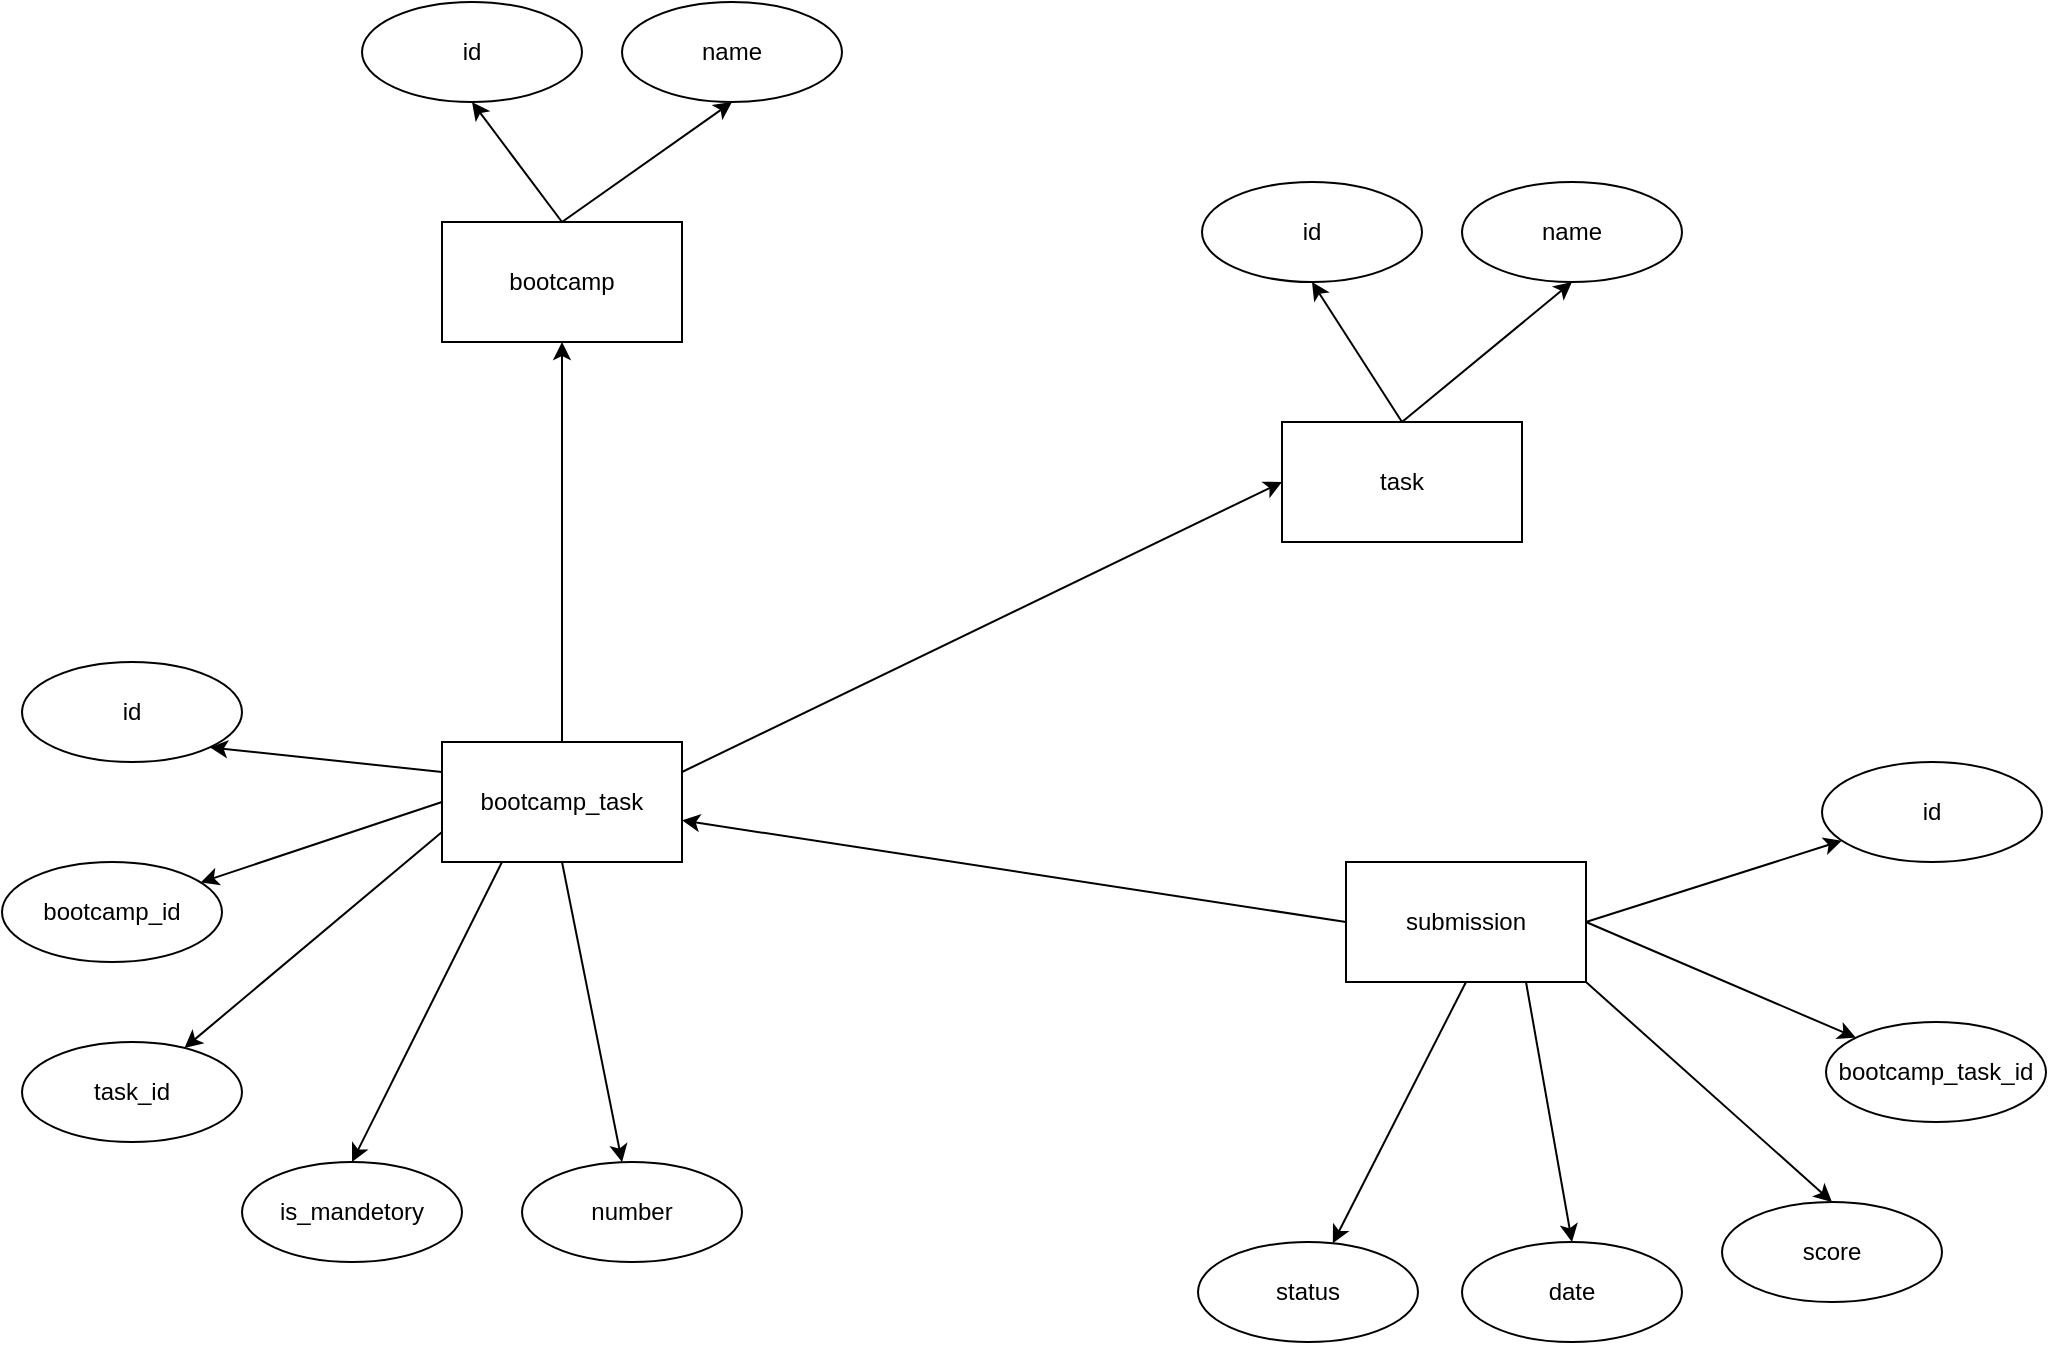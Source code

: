 <mxfile version="12.6.5" type="device"><diagram id="wkqzh9Ijd2CulJLbwEP7" name="Page-1"><mxGraphModel dx="2249" dy="822" grid="1" gridSize="10" guides="1" tooltips="1" connect="1" arrows="1" fold="1" page="1" pageScale="1" pageWidth="827" pageHeight="1169" math="0" shadow="0"><root><mxCell id="0"/><mxCell id="1" parent="0"/><mxCell id="FGFedS9W2jOhyAaNJy5d-30" style="edgeStyle=none;rounded=0;orthogonalLoop=1;jettySize=auto;html=1;exitX=0.5;exitY=0;exitDx=0;exitDy=0;entryX=0.5;entryY=1;entryDx=0;entryDy=0;" edge="1" parent="1" source="FGFedS9W2jOhyAaNJy5d-1" target="FGFedS9W2jOhyAaNJy5d-5"><mxGeometry relative="1" as="geometry"/></mxCell><mxCell id="FGFedS9W2jOhyAaNJy5d-31" style="edgeStyle=none;rounded=0;orthogonalLoop=1;jettySize=auto;html=1;exitX=0.5;exitY=0;exitDx=0;exitDy=0;entryX=0.5;entryY=1;entryDx=0;entryDy=0;" edge="1" parent="1" source="FGFedS9W2jOhyAaNJy5d-1" target="FGFedS9W2jOhyAaNJy5d-6"><mxGeometry relative="1" as="geometry"/></mxCell><mxCell id="FGFedS9W2jOhyAaNJy5d-1" value="bootcamp" style="rounded=0;whiteSpace=wrap;html=1;" vertex="1" parent="1"><mxGeometry y="120" width="120" height="60" as="geometry"/></mxCell><mxCell id="FGFedS9W2jOhyAaNJy5d-32" style="edgeStyle=none;rounded=0;orthogonalLoop=1;jettySize=auto;html=1;exitX=0.5;exitY=0;exitDx=0;exitDy=0;entryX=0.5;entryY=1;entryDx=0;entryDy=0;" edge="1" parent="1" source="FGFedS9W2jOhyAaNJy5d-2" target="FGFedS9W2jOhyAaNJy5d-7"><mxGeometry relative="1" as="geometry"/></mxCell><mxCell id="FGFedS9W2jOhyAaNJy5d-33" style="edgeStyle=none;rounded=0;orthogonalLoop=1;jettySize=auto;html=1;exitX=0.5;exitY=0;exitDx=0;exitDy=0;entryX=0.5;entryY=1;entryDx=0;entryDy=0;" edge="1" parent="1" source="FGFedS9W2jOhyAaNJy5d-2" target="FGFedS9W2jOhyAaNJy5d-8"><mxGeometry relative="1" as="geometry"/></mxCell><mxCell id="FGFedS9W2jOhyAaNJy5d-2" value="task" style="rounded=0;whiteSpace=wrap;html=1;" vertex="1" parent="1"><mxGeometry x="420" y="220" width="120" height="60" as="geometry"/></mxCell><mxCell id="FGFedS9W2jOhyAaNJy5d-35" style="edgeStyle=none;rounded=0;orthogonalLoop=1;jettySize=auto;html=1;exitX=0.5;exitY=0;exitDx=0;exitDy=0;entryX=0.5;entryY=1;entryDx=0;entryDy=0;" edge="1" parent="1" source="FGFedS9W2jOhyAaNJy5d-3" target="FGFedS9W2jOhyAaNJy5d-1"><mxGeometry relative="1" as="geometry"/></mxCell><mxCell id="FGFedS9W2jOhyAaNJy5d-42" style="edgeStyle=none;rounded=0;orthogonalLoop=1;jettySize=auto;html=1;exitX=0.5;exitY=1;exitDx=0;exitDy=0;" edge="1" parent="1" source="FGFedS9W2jOhyAaNJy5d-3" target="FGFedS9W2jOhyAaNJy5d-16"><mxGeometry relative="1" as="geometry"/></mxCell><mxCell id="FGFedS9W2jOhyAaNJy5d-43" style="edgeStyle=none;rounded=0;orthogonalLoop=1;jettySize=auto;html=1;exitX=0.25;exitY=1;exitDx=0;exitDy=0;entryX=0.5;entryY=0;entryDx=0;entryDy=0;" edge="1" parent="1" source="FGFedS9W2jOhyAaNJy5d-3" target="FGFedS9W2jOhyAaNJy5d-14"><mxGeometry relative="1" as="geometry"/></mxCell><mxCell id="FGFedS9W2jOhyAaNJy5d-44" style="edgeStyle=none;rounded=0;orthogonalLoop=1;jettySize=auto;html=1;exitX=0;exitY=0.75;exitDx=0;exitDy=0;" edge="1" parent="1" source="FGFedS9W2jOhyAaNJy5d-3" target="FGFedS9W2jOhyAaNJy5d-12"><mxGeometry relative="1" as="geometry"/></mxCell><mxCell id="FGFedS9W2jOhyAaNJy5d-45" style="edgeStyle=none;rounded=0;orthogonalLoop=1;jettySize=auto;html=1;exitX=0;exitY=0.5;exitDx=0;exitDy=0;" edge="1" parent="1" source="FGFedS9W2jOhyAaNJy5d-3" target="FGFedS9W2jOhyAaNJy5d-10"><mxGeometry relative="1" as="geometry"/></mxCell><mxCell id="FGFedS9W2jOhyAaNJy5d-46" style="edgeStyle=none;rounded=0;orthogonalLoop=1;jettySize=auto;html=1;exitX=0;exitY=0.25;exitDx=0;exitDy=0;entryX=1;entryY=1;entryDx=0;entryDy=0;" edge="1" parent="1" source="FGFedS9W2jOhyAaNJy5d-3" target="FGFedS9W2jOhyAaNJy5d-9"><mxGeometry relative="1" as="geometry"/></mxCell><mxCell id="FGFedS9W2jOhyAaNJy5d-47" style="edgeStyle=none;rounded=0;orthogonalLoop=1;jettySize=auto;html=1;exitX=1;exitY=0.25;exitDx=0;exitDy=0;entryX=0;entryY=0.5;entryDx=0;entryDy=0;" edge="1" parent="1" source="FGFedS9W2jOhyAaNJy5d-3" target="FGFedS9W2jOhyAaNJy5d-2"><mxGeometry relative="1" as="geometry"/></mxCell><mxCell id="FGFedS9W2jOhyAaNJy5d-3" value="bootcamp_task" style="rounded=0;whiteSpace=wrap;html=1;" vertex="1" parent="1"><mxGeometry y="380" width="120" height="60" as="geometry"/></mxCell><mxCell id="FGFedS9W2jOhyAaNJy5d-20" style="rounded=0;orthogonalLoop=1;jettySize=auto;html=1;exitX=1;exitY=0.5;exitDx=0;exitDy=0;" edge="1" parent="1" source="FGFedS9W2jOhyAaNJy5d-4" target="FGFedS9W2jOhyAaNJy5d-13"><mxGeometry relative="1" as="geometry"/></mxCell><mxCell id="FGFedS9W2jOhyAaNJy5d-36" style="edgeStyle=none;rounded=0;orthogonalLoop=1;jettySize=auto;html=1;exitX=0;exitY=0.5;exitDx=0;exitDy=0;" edge="1" parent="1" source="FGFedS9W2jOhyAaNJy5d-4" target="FGFedS9W2jOhyAaNJy5d-3"><mxGeometry relative="1" as="geometry"/></mxCell><mxCell id="FGFedS9W2jOhyAaNJy5d-37" style="edgeStyle=none;rounded=0;orthogonalLoop=1;jettySize=auto;html=1;exitX=0.5;exitY=1;exitDx=0;exitDy=0;" edge="1" parent="1" source="FGFedS9W2jOhyAaNJy5d-4" target="FGFedS9W2jOhyAaNJy5d-18"><mxGeometry relative="1" as="geometry"/></mxCell><mxCell id="FGFedS9W2jOhyAaNJy5d-38" style="edgeStyle=none;rounded=0;orthogonalLoop=1;jettySize=auto;html=1;exitX=0.75;exitY=1;exitDx=0;exitDy=0;entryX=0.5;entryY=0;entryDx=0;entryDy=0;" edge="1" parent="1" source="FGFedS9W2jOhyAaNJy5d-4" target="FGFedS9W2jOhyAaNJy5d-17"><mxGeometry relative="1" as="geometry"/></mxCell><mxCell id="FGFedS9W2jOhyAaNJy5d-39" style="edgeStyle=none;rounded=0;orthogonalLoop=1;jettySize=auto;html=1;exitX=1;exitY=1;exitDx=0;exitDy=0;entryX=0.5;entryY=0;entryDx=0;entryDy=0;" edge="1" parent="1" source="FGFedS9W2jOhyAaNJy5d-4" target="FGFedS9W2jOhyAaNJy5d-19"><mxGeometry relative="1" as="geometry"/></mxCell><mxCell id="FGFedS9W2jOhyAaNJy5d-41" style="edgeStyle=none;rounded=0;orthogonalLoop=1;jettySize=auto;html=1;exitX=1;exitY=0.5;exitDx=0;exitDy=0;" edge="1" parent="1" source="FGFedS9W2jOhyAaNJy5d-4" target="FGFedS9W2jOhyAaNJy5d-15"><mxGeometry relative="1" as="geometry"/></mxCell><mxCell id="FGFedS9W2jOhyAaNJy5d-4" value="submission" style="rounded=0;whiteSpace=wrap;html=1;" vertex="1" parent="1"><mxGeometry x="452" y="440" width="120" height="60" as="geometry"/></mxCell><mxCell id="FGFedS9W2jOhyAaNJy5d-5" value="id" style="ellipse;whiteSpace=wrap;html=1;" vertex="1" parent="1"><mxGeometry x="-40" y="10" width="110" height="50" as="geometry"/></mxCell><mxCell id="FGFedS9W2jOhyAaNJy5d-6" value="name" style="ellipse;whiteSpace=wrap;html=1;" vertex="1" parent="1"><mxGeometry x="90" y="10" width="110" height="50" as="geometry"/></mxCell><mxCell id="FGFedS9W2jOhyAaNJy5d-7" value="id" style="ellipse;whiteSpace=wrap;html=1;" vertex="1" parent="1"><mxGeometry x="380" y="100" width="110" height="50" as="geometry"/></mxCell><mxCell id="FGFedS9W2jOhyAaNJy5d-8" value="name" style="ellipse;whiteSpace=wrap;html=1;" vertex="1" parent="1"><mxGeometry x="510" y="100" width="110" height="50" as="geometry"/></mxCell><mxCell id="FGFedS9W2jOhyAaNJy5d-9" value="id" style="ellipse;whiteSpace=wrap;html=1;" vertex="1" parent="1"><mxGeometry x="-210" y="340" width="110" height="50" as="geometry"/></mxCell><mxCell id="FGFedS9W2jOhyAaNJy5d-10" value="bootcamp_id" style="ellipse;whiteSpace=wrap;html=1;" vertex="1" parent="1"><mxGeometry x="-220" y="440" width="110" height="50" as="geometry"/></mxCell><mxCell id="FGFedS9W2jOhyAaNJy5d-12" value="task_id" style="ellipse;whiteSpace=wrap;html=1;" vertex="1" parent="1"><mxGeometry x="-210" y="530" width="110" height="50" as="geometry"/></mxCell><mxCell id="FGFedS9W2jOhyAaNJy5d-13" value="id" style="ellipse;whiteSpace=wrap;html=1;" vertex="1" parent="1"><mxGeometry x="690" y="390" width="110" height="50" as="geometry"/></mxCell><mxCell id="FGFedS9W2jOhyAaNJy5d-14" value="is_mandetory" style="ellipse;whiteSpace=wrap;html=1;" vertex="1" parent="1"><mxGeometry x="-100" y="590" width="110" height="50" as="geometry"/></mxCell><mxCell id="FGFedS9W2jOhyAaNJy5d-15" value="bootcamp_task_id" style="ellipse;whiteSpace=wrap;html=1;" vertex="1" parent="1"><mxGeometry x="692" y="520" width="110" height="50" as="geometry"/></mxCell><mxCell id="FGFedS9W2jOhyAaNJy5d-16" value="number" style="ellipse;whiteSpace=wrap;html=1;" vertex="1" parent="1"><mxGeometry x="40" y="590" width="110" height="50" as="geometry"/></mxCell><mxCell id="FGFedS9W2jOhyAaNJy5d-17" value="date" style="ellipse;whiteSpace=wrap;html=1;" vertex="1" parent="1"><mxGeometry x="510" y="630" width="110" height="50" as="geometry"/></mxCell><mxCell id="FGFedS9W2jOhyAaNJy5d-18" value="status" style="ellipse;whiteSpace=wrap;html=1;" vertex="1" parent="1"><mxGeometry x="378" y="630" width="110" height="50" as="geometry"/></mxCell><mxCell id="FGFedS9W2jOhyAaNJy5d-19" value="score" style="ellipse;whiteSpace=wrap;html=1;" vertex="1" parent="1"><mxGeometry x="640" y="610" width="110" height="50" as="geometry"/></mxCell></root></mxGraphModel></diagram></mxfile>